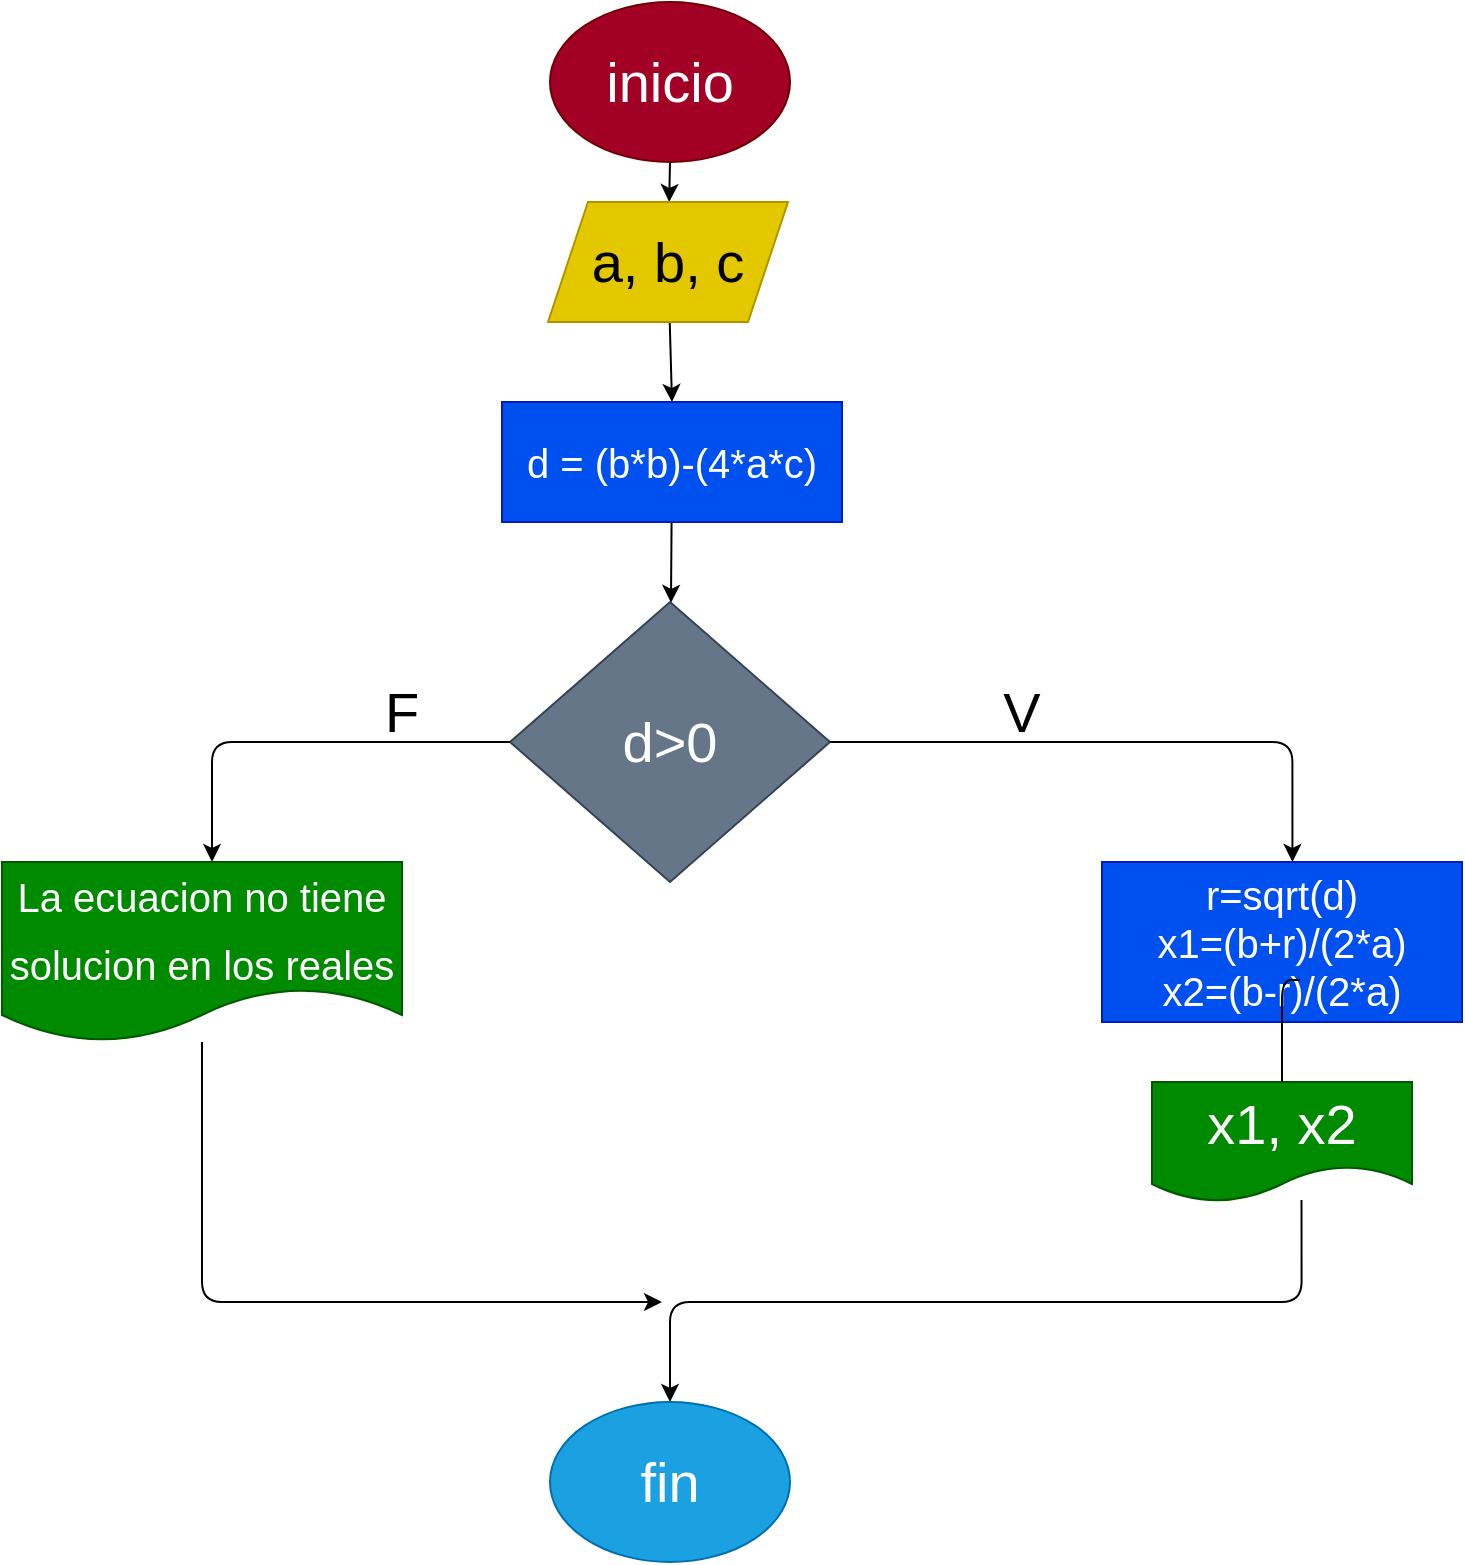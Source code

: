 <mxfile>
    <diagram id="7_XVyN-TzTCxkv12E8g5" name="Page-1">
        <mxGraphModel dx="1527" dy="593" grid="1" gridSize="10" guides="1" tooltips="1" connect="1" arrows="1" fold="1" page="1" pageScale="1" pageWidth="827" pageHeight="1169" math="0" shadow="0">
            <root>
                <mxCell id="0"/>
                <mxCell id="1" parent="0"/>
                <mxCell id="2" value="" style="edgeStyle=none;html=1;fontSize=28;" edge="1" parent="1" target="4">
                    <mxGeometry relative="1" as="geometry">
                        <mxPoint x="414" y="100" as="sourcePoint"/>
                    </mxGeometry>
                </mxCell>
                <mxCell id="26" style="edgeStyle=none;html=1;entryX=0.5;entryY=0;entryDx=0;entryDy=0;" edge="1" parent="1" source="4" target="24">
                    <mxGeometry relative="1" as="geometry"/>
                </mxCell>
                <mxCell id="4" value="a, b, c" style="shape=parallelogram;perimeter=parallelogramPerimeter;whiteSpace=wrap;html=1;fixedSize=1;fontSize=28;fillColor=#e3c800;fontColor=#000000;strokeColor=#B09500;" vertex="1" parent="1">
                    <mxGeometry x="353" y="120" width="120" height="60" as="geometry"/>
                </mxCell>
                <mxCell id="5" value="d&amp;gt;0" style="rhombus;whiteSpace=wrap;html=1;fontSize=28;fillColor=#647687;fontColor=#ffffff;strokeColor=#314354;" vertex="1" parent="1">
                    <mxGeometry x="334" y="320" width="160" height="140" as="geometry"/>
                </mxCell>
                <mxCell id="6" value="" style="edgeStyle=segmentEdgeStyle;endArrow=classic;html=1;fontSize=28;exitX=1;exitY=0.5;exitDx=0;exitDy=0;entryX=0.529;entryY=0;entryDx=0;entryDy=0;entryPerimeter=0;" edge="1" parent="1" source="5" target="29">
                    <mxGeometry width="50" height="50" relative="1" as="geometry">
                        <mxPoint x="530" y="370" as="sourcePoint"/>
                        <mxPoint x="720" y="450" as="targetPoint"/>
                    </mxGeometry>
                </mxCell>
                <mxCell id="7" value="" style="edgeStyle=segmentEdgeStyle;endArrow=classic;html=1;fontSize=28;exitX=0;exitY=0.5;exitDx=0;exitDy=0;" edge="1" parent="1" source="5">
                    <mxGeometry width="50" height="50" relative="1" as="geometry">
                        <mxPoint x="310" y="370" as="sourcePoint"/>
                        <mxPoint x="185" y="450" as="targetPoint"/>
                    </mxGeometry>
                </mxCell>
                <mxCell id="9" value="" style="edgeStyle=segmentEdgeStyle;endArrow=classic;html=1;fontSize=28;exitX=0.575;exitY=0.983;exitDx=0;exitDy=0;exitPerimeter=0;entryX=0.5;entryY=0;entryDx=0;entryDy=0;startArrow=none;" edge="1" parent="1" source="14" target="10">
                    <mxGeometry width="50" height="50" relative="1" as="geometry">
                        <mxPoint x="729" y="508.98" as="sourcePoint"/>
                        <mxPoint x="410" y="840" as="targetPoint"/>
                        <Array as="points">
                            <mxPoint x="730" y="670"/>
                            <mxPoint x="414" y="670"/>
                        </Array>
                    </mxGeometry>
                </mxCell>
                <mxCell id="10" value="fin" style="ellipse;whiteSpace=wrap;html=1;fontSize=28;fillColor=#1ba1e2;fontColor=#ffffff;strokeColor=#006EAF;" vertex="1" parent="1">
                    <mxGeometry x="354" y="720" width="120" height="80" as="geometry"/>
                </mxCell>
                <mxCell id="11" value="F" style="text;html=1;strokeColor=none;fillColor=none;align=center;verticalAlign=middle;whiteSpace=wrap;rounded=0;fontSize=28;" vertex="1" parent="1">
                    <mxGeometry x="250" y="360" width="60" height="30" as="geometry"/>
                </mxCell>
                <mxCell id="12" value="V" style="text;html=1;strokeColor=none;fillColor=none;align=center;verticalAlign=middle;whiteSpace=wrap;rounded=0;fontSize=28;" vertex="1" parent="1">
                    <mxGeometry x="560" y="360" width="60" height="30" as="geometry"/>
                </mxCell>
                <mxCell id="13" value="inicio" style="ellipse;whiteSpace=wrap;html=1;fontSize=28;fillColor=#a20025;fontColor=#ffffff;strokeColor=#6F0000;" vertex="1" parent="1">
                    <mxGeometry x="354" y="20" width="120" height="80" as="geometry"/>
                </mxCell>
                <mxCell id="21" style="edgeStyle=none;html=1;fontSize=20;" edge="1" parent="1" source="22">
                    <mxGeometry relative="1" as="geometry">
                        <mxPoint x="410" y="670" as="targetPoint"/>
                        <Array as="points">
                            <mxPoint x="180" y="670"/>
                            <mxPoint x="300" y="670"/>
                        </Array>
                    </mxGeometry>
                </mxCell>
                <mxCell id="22" value="&lt;font style=&quot;font-size: 20px&quot;&gt;La ecuacion no tiene solucion en los reales&lt;/font&gt;" style="shape=document;whiteSpace=wrap;html=1;boundedLbl=1;fontSize=28;fillColor=#008a00;fontColor=#ffffff;strokeColor=#005700;" vertex="1" parent="1">
                    <mxGeometry x="80" y="450" width="200" height="90" as="geometry"/>
                </mxCell>
                <mxCell id="28" value="" style="edgeStyle=none;html=1;" edge="1" parent="1" source="24" target="5">
                    <mxGeometry relative="1" as="geometry"/>
                </mxCell>
                <mxCell id="24" value="&lt;font style=&quot;font-size: 20px&quot;&gt;d = (b*b)-(4*a*c)&lt;/font&gt;" style="rounded=0;whiteSpace=wrap;html=1;fillColor=#0050ef;fontColor=#ffffff;strokeColor=#001DBC;" vertex="1" parent="1">
                    <mxGeometry x="330" y="220" width="170" height="60" as="geometry"/>
                </mxCell>
                <mxCell id="29" value="&lt;div&gt;&lt;span style=&quot;font-size: 20px&quot;&gt;r=sqrt(d)&lt;/span&gt;&lt;/div&gt;&lt;div&gt;&lt;span style=&quot;font-size: 20px&quot;&gt;x1=(b+r)/(2*a)&lt;/span&gt;&lt;/div&gt;&lt;div&gt;&lt;span style=&quot;font-size: 20px&quot;&gt;x2=(b-r)/(2*a)&lt;/span&gt;&lt;/div&gt;" style="rounded=0;whiteSpace=wrap;html=1;fillColor=#0050ef;fontColor=#ffffff;strokeColor=#001DBC;" vertex="1" parent="1">
                    <mxGeometry x="630" y="450" width="180" height="80" as="geometry"/>
                </mxCell>
                <mxCell id="14" value="x1, x2" style="shape=document;whiteSpace=wrap;html=1;boundedLbl=1;fontSize=28;fillColor=#008a00;fontColor=#ffffff;strokeColor=#005700;" vertex="1" parent="1">
                    <mxGeometry x="655" y="560" width="130" height="60" as="geometry"/>
                </mxCell>
                <mxCell id="30" value="" style="edgeStyle=segmentEdgeStyle;endArrow=none;html=1;fontSize=28;exitX=0.575;exitY=0.983;exitDx=0;exitDy=0;exitPerimeter=0;entryX=0.5;entryY=0;entryDx=0;entryDy=0;" edge="1" parent="1" target="14">
                    <mxGeometry width="50" height="50" relative="1" as="geometry">
                        <mxPoint x="729" y="508.98" as="sourcePoint"/>
                        <mxPoint x="414" y="940" as="targetPoint"/>
                        <Array as="points">
                            <mxPoint x="720" y="509"/>
                        </Array>
                    </mxGeometry>
                </mxCell>
            </root>
        </mxGraphModel>
    </diagram>
</mxfile>
